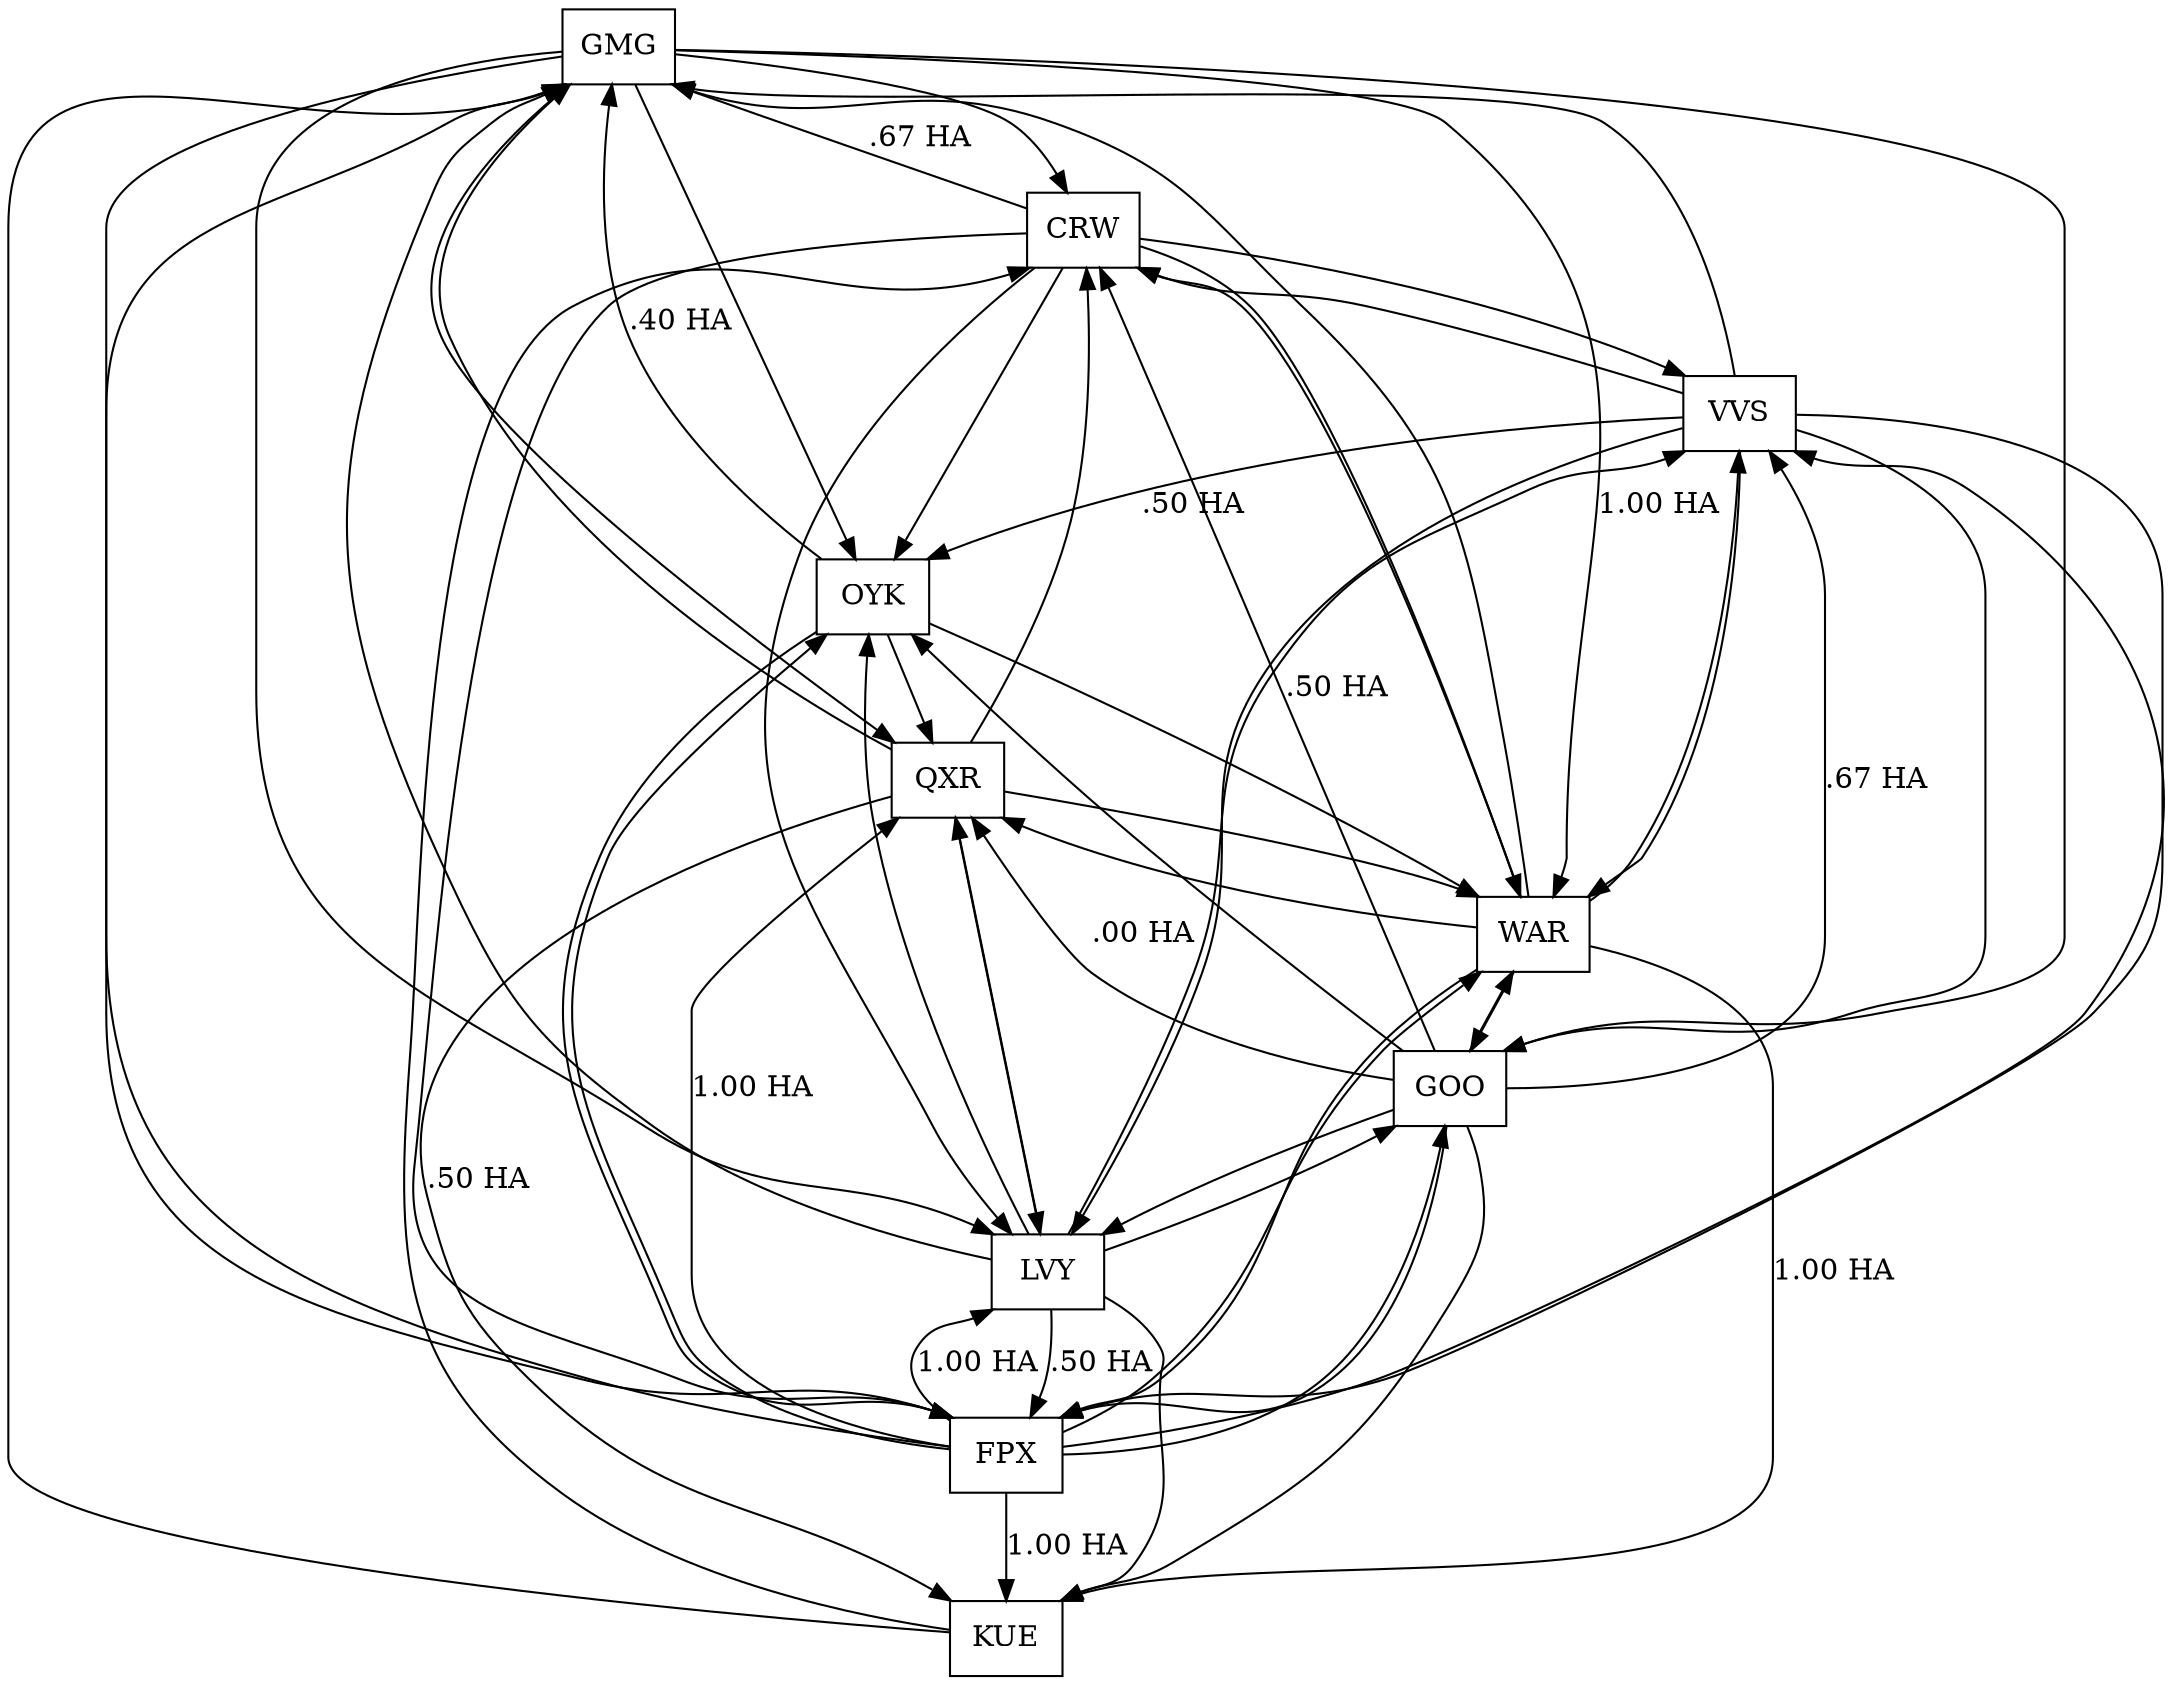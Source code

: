 digraph airports {
	node [shape=record]

	GMG [label = "<f1> GMG "]
GMG -> CRW:f1[label=""]
GMG -> LVY:f1[label=""]
GMG -> FPX:f1[label=""]
GMG -> WAR:f1[label="1.00 HA"]
GMG -> QXR:f1[label=""]
GMG -> GOO:f1[label=""]
GMG -> OYK:f1[label=""]

	OYK [label = "<f1> OYK "]
OYK -> GMG:f1[label=".40 HA"]
OYK -> QXR:f1[label=""]
OYK -> WAR:f1[label=""]
OYK -> FPX:f1[label=""]

	VVS [label = "<f1> VVS "]
VVS -> GOO:f1[label=""]
VVS -> LVY:f1[label=""]
VVS -> OYK:f1[label=".50 HA"]
VVS -> CRW:f1[label=""]
VVS -> GMG:f1[label=""]
VVS -> WAR:f1[label=""]
VVS -> FPX:f1[label=""]

	GOO [label = "<f1> GOO "]
GOO -> VVS:f1[label=".67 HA"]
GOO -> FPX:f1[label=""]
GOO -> KUE:f1[label=""]
GOO -> OYK:f1[label=""]
GOO -> WAR:f1[label=""]
GOO -> CRW:f1[label=".50 HA"]
GOO -> QXR:f1[label=".00 HA"]
GOO -> LVY:f1[label=""]

	CRW [label = "<f1> CRW "]
CRW -> FPX:f1[label=""]
CRW -> GMG:f1[label=".67 HA"]
CRW -> OYK:f1[label=""]
CRW -> LVY:f1[label=""]
CRW -> WAR:f1[label=""]
CRW -> VVS:f1[label=""]

	WAR [label = "<f1> WAR "]
WAR -> KUE:f1[label="1.00 HA"]
WAR -> FPX:f1[label=""]
WAR -> GOO:f1[label=""]
WAR -> VVS:f1[label=""]
WAR -> QXR:f1[label=""]
WAR -> GMG:f1[label=""]
WAR -> CRW:f1[label=""]

	KUE [label = "<f1> KUE "]
KUE -> CRW:f1[label=""]
KUE -> GMG:f1[label=""]

	QXR [label = "<f1> QXR "]
QXR -> KUE:f1[label=".50 HA"]
QXR -> CRW:f1[label=""]
QXR -> LVY:f1[label=""]
QXR -> WAR:f1[label=""]
QXR -> GMG:f1[label=""]

	LVY [label = "<f1> LVY "]
LVY -> VVS:f1[label=""]
LVY -> FPX:f1[label=".50 HA"]
LVY -> OYK:f1[label=""]
LVY -> GOO:f1[label=""]
LVY -> KUE:f1[label=""]
LVY -> GMG:f1[label=""]
LVY -> QXR:f1[label=""]

	FPX [label = "<f1> FPX "]
FPX -> OYK:f1[label=""]
FPX -> GOO:f1[label=""]
FPX -> LVY:f1[label="1.00 HA"]
FPX -> VVS:f1[label=""]
FPX -> QXR:f1[label="1.00 HA"]
FPX -> GMG:f1[label=""]
FPX -> KUE:f1[label="1.00 HA"]
FPX -> WAR:f1[label=""]

}
